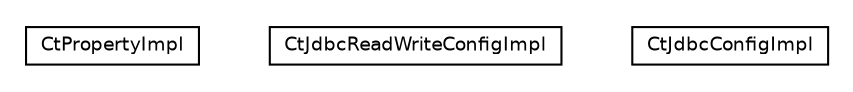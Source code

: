 #!/usr/local/bin/dot
#
# Class diagram 
# Generated by UmlGraph version 4.6 (http://www.spinellis.gr/sw/umlgraph)
#

digraph G {
	edge [fontname="Helvetica",fontsize=10,labelfontname="Helvetica",labelfontsize=10];
	node [fontname="Helvetica",fontsize=10,shape=plaintext];
	// org.synchronoss.cpo.jdbc.cpoJdbcConfig.impl.CtPropertyImpl
	c4908 [label=<<table border="0" cellborder="1" cellspacing="0" cellpadding="2" port="p" href="./CtPropertyImpl.html">
		<tr><td><table border="0" cellspacing="0" cellpadding="1">
			<tr><td> CtPropertyImpl </td></tr>
		</table></td></tr>
		</table>>, fontname="Helvetica", fontcolor="black", fontsize=9.0];
	// org.synchronoss.cpo.jdbc.cpoJdbcConfig.impl.CtJdbcReadWriteConfigImpl
	c4909 [label=<<table border="0" cellborder="1" cellspacing="0" cellpadding="2" port="p" href="./CtJdbcReadWriteConfigImpl.html">
		<tr><td><table border="0" cellspacing="0" cellpadding="1">
			<tr><td> CtJdbcReadWriteConfigImpl </td></tr>
		</table></td></tr>
		</table>>, fontname="Helvetica", fontcolor="black", fontsize=9.0];
	// org.synchronoss.cpo.jdbc.cpoJdbcConfig.impl.CtJdbcConfigImpl
	c4910 [label=<<table border="0" cellborder="1" cellspacing="0" cellpadding="2" port="p" href="./CtJdbcConfigImpl.html">
		<tr><td><table border="0" cellspacing="0" cellpadding="1">
			<tr><td> CtJdbcConfigImpl </td></tr>
		</table></td></tr>
		</table>>, fontname="Helvetica", fontcolor="black", fontsize=9.0];
}

